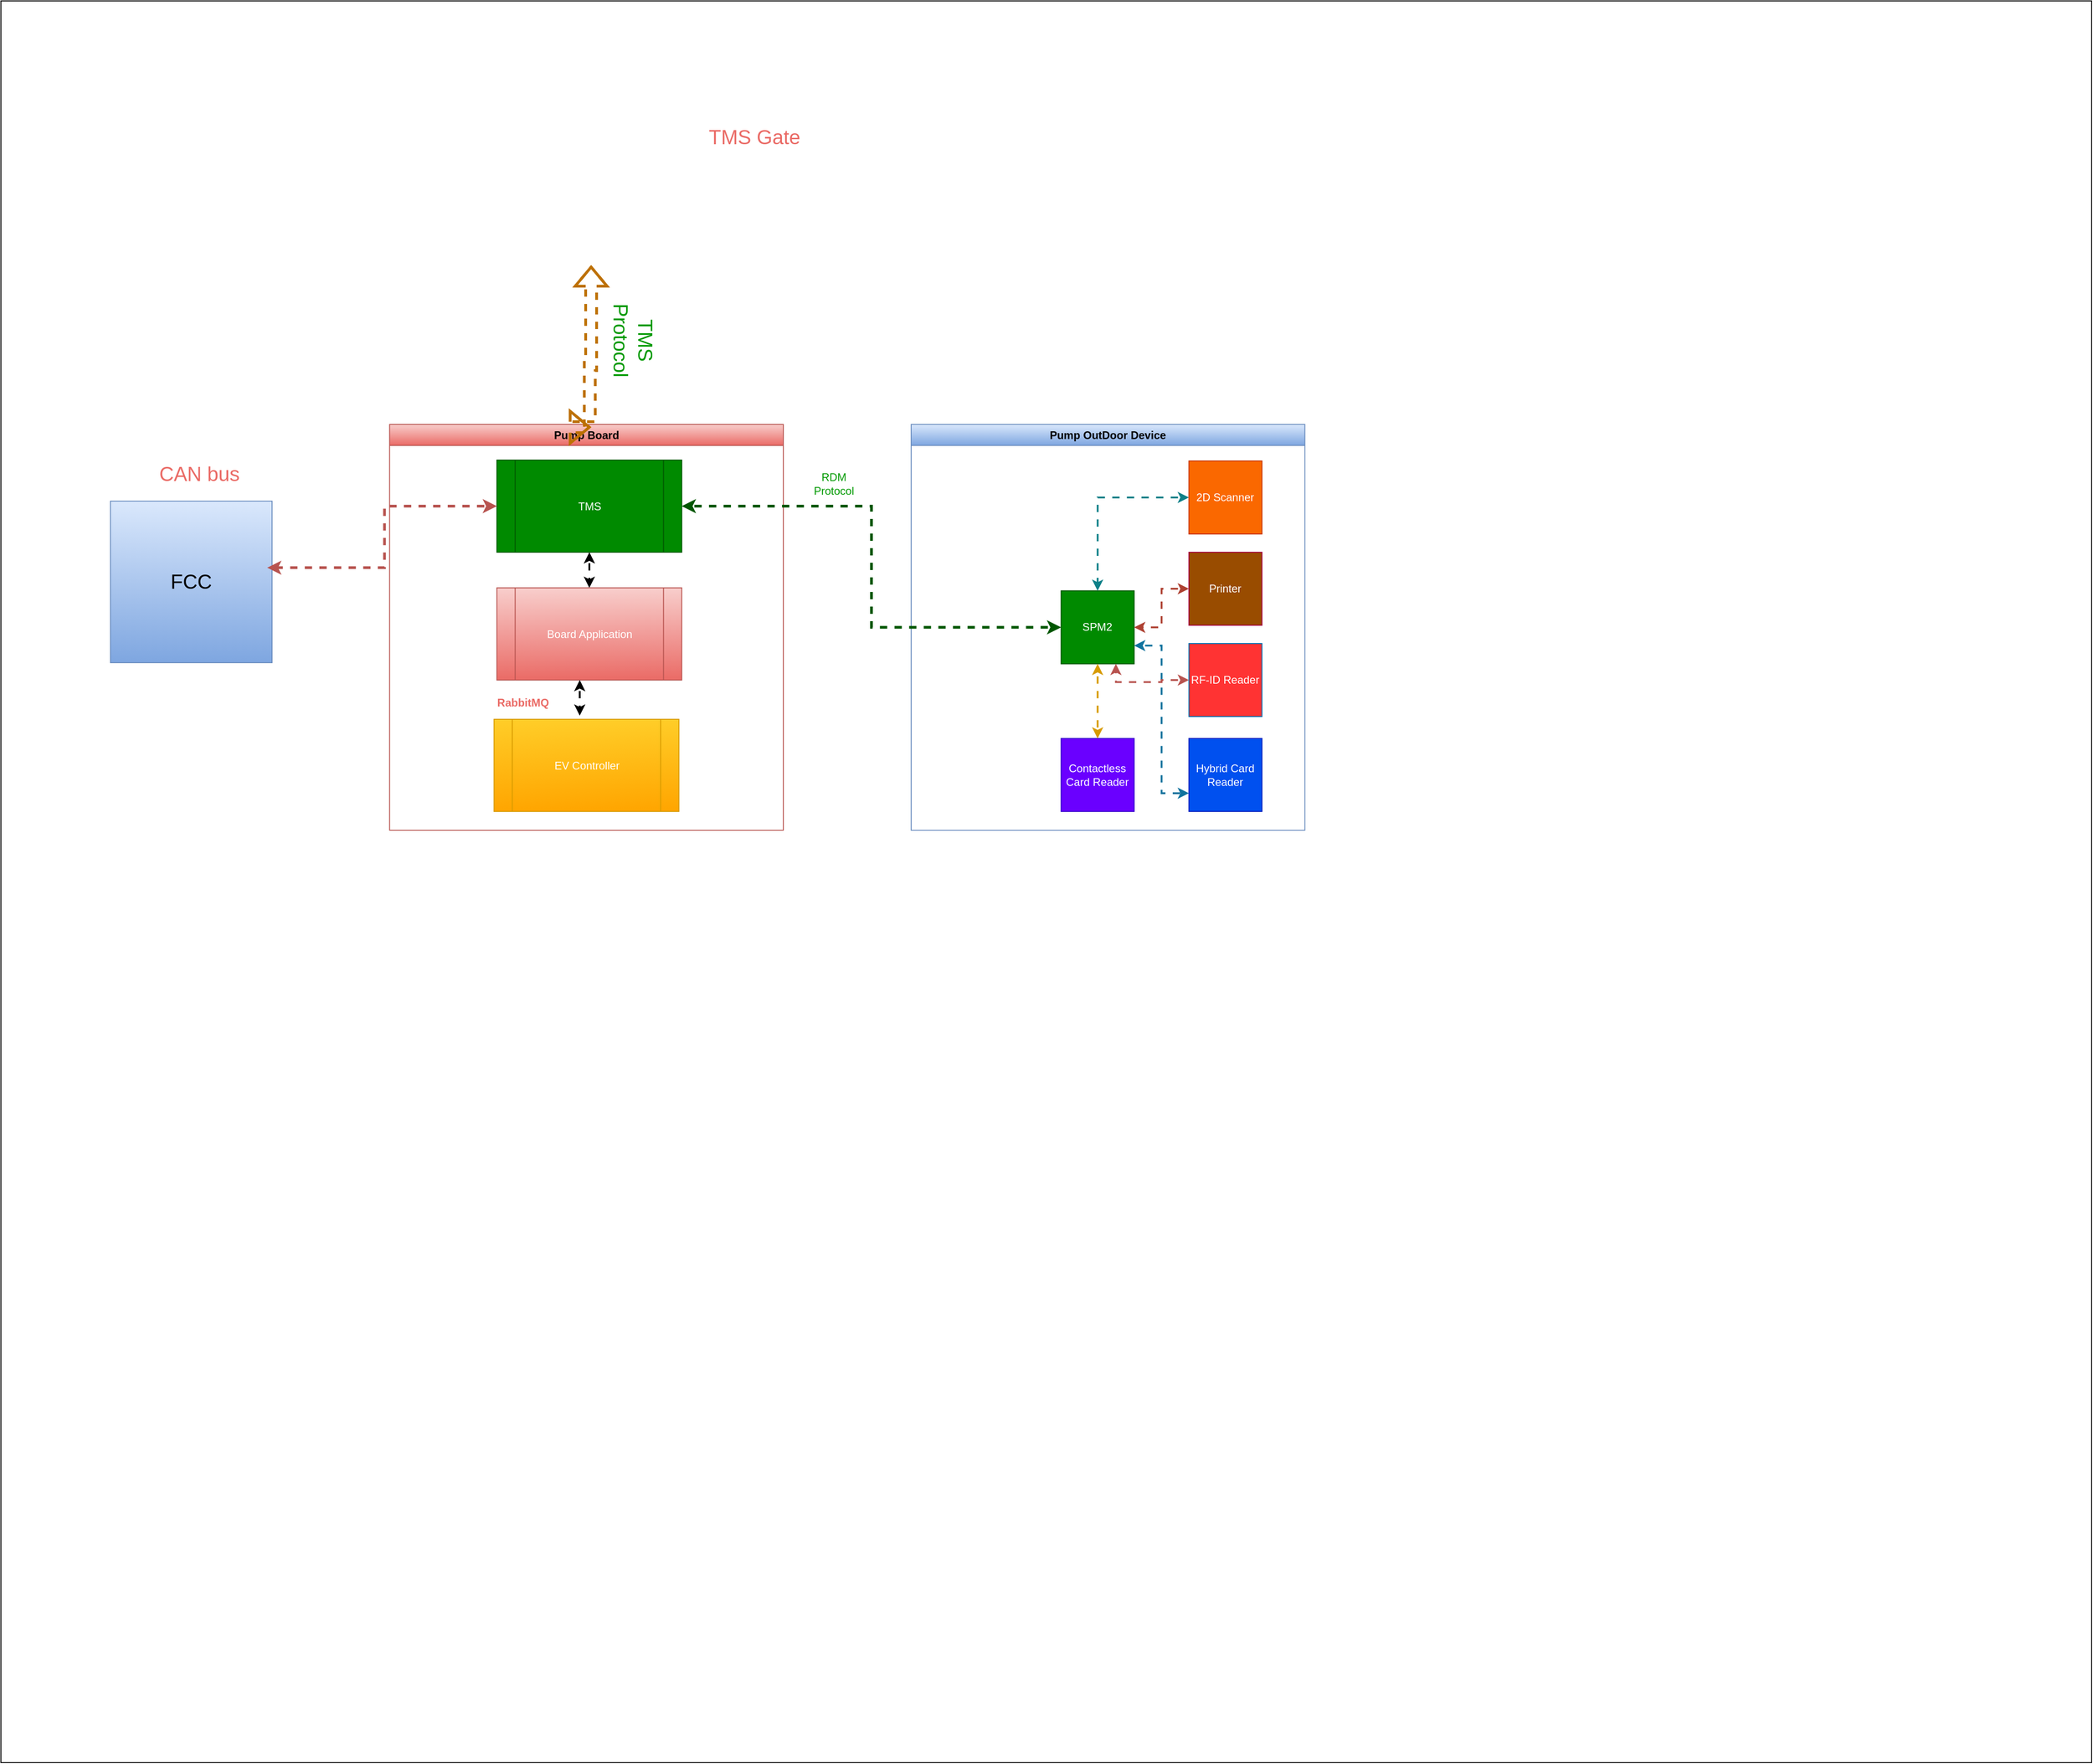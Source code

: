<mxfile version="24.7.17">
  <diagram name="Page-1" id="b392NZ7xWNutharsrv_u">
    <mxGraphModel dx="3187" dy="1640" grid="1" gridSize="10" guides="1" tooltips="1" connect="1" arrows="1" fold="1" page="1" pageScale="1" pageWidth="850" pageHeight="1100" math="0" shadow="0">
      <root>
        <mxCell id="0" />
        <mxCell id="1" parent="0" />
        <mxCell id="jf5I7HkN9PbyXn5ZmQ9L-29" value="" style="rounded=0;whiteSpace=wrap;html=1;" vertex="1" parent="1">
          <mxGeometry x="80" y="140" width="2290" height="1930" as="geometry" />
        </mxCell>
        <mxCell id="jf5I7HkN9PbyXn5ZmQ9L-1" value="" style="shape=image;verticalLabelPosition=bottom;labelBackgroundColor=default;verticalAlign=top;aspect=fixed;imageAspect=0;image=https://cdn3d.iconscout.com/3d/premium/thumb/server-3d-illustration-download-in-png-blend-fbx-gltf-file-formats--database-storage-data-network-hosting-miscellaneous-pack-user-interface-illustrations-3364068@0.png?f=webp;" vertex="1" parent="1">
          <mxGeometry x="589" y="180" width="280" height="280" as="geometry" />
        </mxCell>
        <mxCell id="jf5I7HkN9PbyXn5ZmQ9L-2" value="&lt;font style=&quot;font-size: 22px;&quot; color=&quot;#ea6b66&quot;&gt;TMS Gate&lt;/font&gt;" style="text;html=1;align=center;verticalAlign=middle;whiteSpace=wrap;rounded=0;rotation=0;fontSize=22;" vertex="1" parent="1">
          <mxGeometry x="808" y="265" width="195" height="50" as="geometry" />
        </mxCell>
        <mxCell id="jf5I7HkN9PbyXn5ZmQ9L-3" value="Pump Board" style="swimlane;whiteSpace=wrap;html=1;fillColor=#f8cecc;gradientColor=#ea6b66;strokeColor=#b85450;" vertex="1" parent="1">
          <mxGeometry x="505.75" y="604" width="431.25" height="444.5" as="geometry" />
        </mxCell>
        <mxCell id="jf5I7HkN9PbyXn5ZmQ9L-4" style="edgeStyle=orthogonalEdgeStyle;rounded=0;orthogonalLoop=1;jettySize=auto;html=1;entryX=0.5;entryY=0;entryDx=0;entryDy=0;startArrow=classic;startFill=1;strokeWidth=2;flowAnimation=1;" edge="1" parent="jf5I7HkN9PbyXn5ZmQ9L-3" source="jf5I7HkN9PbyXn5ZmQ9L-5" target="jf5I7HkN9PbyXn5ZmQ9L-6">
          <mxGeometry relative="1" as="geometry" />
        </mxCell>
        <mxCell id="jf5I7HkN9PbyXn5ZmQ9L-5" value="TMS" style="shape=process;whiteSpace=wrap;html=1;backgroundOutline=1;fillColor=#008a00;strokeColor=#005700;fontColor=#ffffff;" vertex="1" parent="jf5I7HkN9PbyXn5ZmQ9L-3">
          <mxGeometry x="117.5" y="39" width="202.5" height="101" as="geometry" />
        </mxCell>
        <mxCell id="jf5I7HkN9PbyXn5ZmQ9L-6" value="&lt;font color=&quot;#ffffff&quot;&gt;Board Application&lt;/font&gt;" style="shape=process;whiteSpace=wrap;html=1;backgroundOutline=1;fillColor=#f8cecc;gradientColor=#ea6b66;strokeColor=#b85450;" vertex="1" parent="jf5I7HkN9PbyXn5ZmQ9L-3">
          <mxGeometry x="117.5" y="179" width="202.5" height="101" as="geometry" />
        </mxCell>
        <mxCell id="jf5I7HkN9PbyXn5ZmQ9L-7" value="&lt;font color=&quot;#ffffff&quot;&gt;EV Controller&lt;/font&gt;" style="shape=process;whiteSpace=wrap;html=1;backgroundOutline=1;fillColor=#ffcd28;gradientColor=#ffa500;strokeColor=#d79b00;" vertex="1" parent="jf5I7HkN9PbyXn5ZmQ9L-3">
          <mxGeometry x="114.38" y="323" width="202.5" height="101" as="geometry" />
        </mxCell>
        <mxCell id="jf5I7HkN9PbyXn5ZmQ9L-8" style="edgeStyle=orthogonalEdgeStyle;rounded=0;orthogonalLoop=1;jettySize=auto;html=1;entryX=0.5;entryY=0;entryDx=0;entryDy=0;startArrow=classic;startFill=1;strokeWidth=2;flowAnimation=1;" edge="1" parent="jf5I7HkN9PbyXn5ZmQ9L-3">
          <mxGeometry relative="1" as="geometry">
            <mxPoint x="208.25" y="280" as="sourcePoint" />
            <mxPoint x="208.25" y="319" as="targetPoint" />
            <Array as="points">
              <mxPoint x="208" y="300" />
              <mxPoint x="208" y="300" />
            </Array>
          </mxGeometry>
        </mxCell>
        <mxCell id="jf5I7HkN9PbyXn5ZmQ9L-9" value="&lt;b&gt;&lt;font color=&quot;#ea6b66&quot;&gt;RabbitMQ&lt;/font&gt;&lt;/b&gt;" style="text;html=1;align=center;verticalAlign=middle;whiteSpace=wrap;rounded=0;" vertex="1" parent="jf5I7HkN9PbyXn5ZmQ9L-3">
          <mxGeometry x="81.25" y="290" width="130" height="30" as="geometry" />
        </mxCell>
        <mxCell id="jf5I7HkN9PbyXn5ZmQ9L-10" value="Pump OutDoor Device" style="swimlane;whiteSpace=wrap;html=1;fillColor=#dae8fc;gradientColor=#7ea6e0;strokeColor=#6c8ebf;" vertex="1" parent="1">
          <mxGeometry x="1077" y="604" width="431.25" height="444.5" as="geometry" />
        </mxCell>
        <mxCell id="jf5I7HkN9PbyXn5ZmQ9L-11" style="edgeStyle=orthogonalEdgeStyle;rounded=0;orthogonalLoop=1;jettySize=auto;html=1;entryX=0;entryY=0.75;entryDx=0;entryDy=0;fillColor=#b1ddf0;strokeColor=#10739e;exitX=1;exitY=0.75;exitDx=0;exitDy=0;startArrow=classic;startFill=1;strokeWidth=2;flowAnimation=1;" edge="1" parent="jf5I7HkN9PbyXn5ZmQ9L-10" source="jf5I7HkN9PbyXn5ZmQ9L-12" target="jf5I7HkN9PbyXn5ZmQ9L-19">
          <mxGeometry relative="1" as="geometry" />
        </mxCell>
        <mxCell id="jf5I7HkN9PbyXn5ZmQ9L-12" value="SPM2" style="whiteSpace=wrap;html=1;aspect=fixed;fillColor=#008a00;fontColor=#ffffff;strokeColor=#005700;" vertex="1" parent="jf5I7HkN9PbyXn5ZmQ9L-10">
          <mxGeometry x="164.25" y="182.25" width="80" height="80" as="geometry" />
        </mxCell>
        <mxCell id="jf5I7HkN9PbyXn5ZmQ9L-13" style="edgeStyle=orthogonalEdgeStyle;rounded=0;orthogonalLoop=1;jettySize=auto;html=1;fillColor=#fad9d5;strokeColor=#ae4132;startArrow=classic;startFill=1;strokeWidth=2;flowAnimation=1;" edge="1" parent="jf5I7HkN9PbyXn5ZmQ9L-10" source="jf5I7HkN9PbyXn5ZmQ9L-14" target="jf5I7HkN9PbyXn5ZmQ9L-12">
          <mxGeometry relative="1" as="geometry" />
        </mxCell>
        <mxCell id="jf5I7HkN9PbyXn5ZmQ9L-14" value="Printer" style="whiteSpace=wrap;html=1;aspect=fixed;fillColor=#994C00;strokeColor=#A50040;fontColor=#ffffff;" vertex="1" parent="jf5I7HkN9PbyXn5ZmQ9L-10">
          <mxGeometry x="304.25" y="140" width="80" height="80" as="geometry" />
        </mxCell>
        <mxCell id="jf5I7HkN9PbyXn5ZmQ9L-15" style="edgeStyle=orthogonalEdgeStyle;rounded=0;orthogonalLoop=1;jettySize=auto;html=1;entryX=0.5;entryY=0;entryDx=0;entryDy=0;fillColor=#b0e3e6;strokeColor=#0e8088;strokeWidth=2;flowAnimation=1;startArrow=classic;startFill=1;" edge="1" parent="jf5I7HkN9PbyXn5ZmQ9L-10" source="jf5I7HkN9PbyXn5ZmQ9L-16" target="jf5I7HkN9PbyXn5ZmQ9L-12">
          <mxGeometry relative="1" as="geometry" />
        </mxCell>
        <mxCell id="jf5I7HkN9PbyXn5ZmQ9L-16" value="&lt;font color=&quot;#ffffff&quot;&gt;2D Scanner&lt;/font&gt;" style="whiteSpace=wrap;html=1;aspect=fixed;fillColor=#fa6800;strokeColor=#C73500;fontColor=#000000;" vertex="1" parent="jf5I7HkN9PbyXn5ZmQ9L-10">
          <mxGeometry x="304.25" y="40" width="80" height="80" as="geometry" />
        </mxCell>
        <mxCell id="jf5I7HkN9PbyXn5ZmQ9L-17" style="edgeStyle=orthogonalEdgeStyle;rounded=0;orthogonalLoop=1;jettySize=auto;html=1;entryX=0.75;entryY=1;entryDx=0;entryDy=0;fillColor=#f8cecc;strokeColor=#b85450;startArrow=classic;startFill=1;strokeWidth=2;flowAnimation=1;" edge="1" parent="jf5I7HkN9PbyXn5ZmQ9L-10" source="jf5I7HkN9PbyXn5ZmQ9L-18" target="jf5I7HkN9PbyXn5ZmQ9L-12">
          <mxGeometry relative="1" as="geometry" />
        </mxCell>
        <mxCell id="jf5I7HkN9PbyXn5ZmQ9L-18" value="RF-ID Reader" style="whiteSpace=wrap;html=1;aspect=fixed;fillColor=#FF3333;strokeColor=#006EAF;fontColor=#ffffff;" vertex="1" parent="jf5I7HkN9PbyXn5ZmQ9L-10">
          <mxGeometry x="304.25" y="240" width="80" height="80" as="geometry" />
        </mxCell>
        <mxCell id="jf5I7HkN9PbyXn5ZmQ9L-19" value="Hybrid Card Reader" style="whiteSpace=wrap;html=1;aspect=fixed;fillColor=#0050ef;strokeColor=#001DBC;fontColor=#ffffff;" vertex="1" parent="jf5I7HkN9PbyXn5ZmQ9L-10">
          <mxGeometry x="304.25" y="344" width="80" height="80" as="geometry" />
        </mxCell>
        <mxCell id="jf5I7HkN9PbyXn5ZmQ9L-20" style="edgeStyle=orthogonalEdgeStyle;rounded=0;orthogonalLoop=1;jettySize=auto;html=1;entryX=0.5;entryY=1;entryDx=0;entryDy=0;fillColor=#ffe6cc;strokeColor=#d79b00;startArrow=classic;startFill=1;strokeWidth=2;flowAnimation=1;" edge="1" parent="jf5I7HkN9PbyXn5ZmQ9L-10" source="jf5I7HkN9PbyXn5ZmQ9L-21" target="jf5I7HkN9PbyXn5ZmQ9L-12">
          <mxGeometry relative="1" as="geometry" />
        </mxCell>
        <mxCell id="jf5I7HkN9PbyXn5ZmQ9L-21" value="Contactless Card Reader" style="whiteSpace=wrap;html=1;aspect=fixed;fillColor=#6a00ff;strokeColor=#3700CC;fontColor=#ffffff;" vertex="1" parent="jf5I7HkN9PbyXn5ZmQ9L-10">
          <mxGeometry x="164.25" y="344" width="80" height="80" as="geometry" />
        </mxCell>
        <mxCell id="jf5I7HkN9PbyXn5ZmQ9L-22" style="edgeStyle=orthogonalEdgeStyle;rounded=0;orthogonalLoop=1;jettySize=auto;html=1;entryX=0;entryY=0.5;entryDx=0;entryDy=0;startArrow=classic;startFill=1;strokeWidth=3;flowAnimation=1;fillColor=#008a00;strokeColor=#005700;" edge="1" parent="1" source="jf5I7HkN9PbyXn5ZmQ9L-5" target="jf5I7HkN9PbyXn5ZmQ9L-12">
          <mxGeometry relative="1" as="geometry" />
        </mxCell>
        <mxCell id="jf5I7HkN9PbyXn5ZmQ9L-23" value="&lt;font color=&quot;#009900&quot;&gt;RDM Protocol&lt;/font&gt;" style="text;html=1;align=center;verticalAlign=middle;whiteSpace=wrap;rounded=0;" vertex="1" parent="1">
          <mxGeometry x="957" y="654" width="71" height="30" as="geometry" />
        </mxCell>
        <mxCell id="jf5I7HkN9PbyXn5ZmQ9L-24" style="edgeStyle=orthogonalEdgeStyle;rounded=0;orthogonalLoop=1;jettySize=auto;html=1;entryX=0.491;entryY=0.893;entryDx=0;entryDy=0;entryPerimeter=0;startArrow=classic;startFill=1;fillColor=none;strokeColor=#BD7000;strokeWidth=3;flowAnimation=1;shape=flexArrow;" edge="1" parent="1" target="jf5I7HkN9PbyXn5ZmQ9L-1">
          <mxGeometry relative="1" as="geometry">
            <Array as="points">
              <mxPoint x="725" y="539" />
              <mxPoint x="727" y="539" />
            </Array>
            <mxPoint x="726" y="607" as="sourcePoint" />
          </mxGeometry>
        </mxCell>
        <mxCell id="jf5I7HkN9PbyXn5ZmQ9L-25" value="&lt;font style=&quot;font-size: 22px;&quot; color=&quot;#009900&quot;&gt;TMS Protocol&lt;/font&gt;" style="text;html=1;align=center;verticalAlign=middle;whiteSpace=wrap;rounded=0;rotation=90;fontSize=22;" vertex="1" parent="1">
          <mxGeometry x="722" y="497" width="100" height="30" as="geometry" />
        </mxCell>
        <mxCell id="jf5I7HkN9PbyXn5ZmQ9L-26" value="&lt;font style=&quot;font-size: 22px;&quot;&gt;FCC&lt;/font&gt;" style="whiteSpace=wrap;html=1;aspect=fixed;fillColor=#dae8fc;gradientColor=#7ea6e0;strokeColor=#6c8ebf;" vertex="1" parent="1">
          <mxGeometry x="200" y="688" width="177" height="177" as="geometry" />
        </mxCell>
        <mxCell id="jf5I7HkN9PbyXn5ZmQ9L-27" style="edgeStyle=orthogonalEdgeStyle;rounded=0;orthogonalLoop=1;jettySize=auto;html=1;entryX=0.97;entryY=0.412;entryDx=0;entryDy=0;entryPerimeter=0;startArrow=classic;startFill=1;strokeWidth=3;fillColor=#f8cecc;gradientColor=#ea6b66;strokeColor=#b85450;flowAnimation=1;" edge="1" parent="1" source="jf5I7HkN9PbyXn5ZmQ9L-5" target="jf5I7HkN9PbyXn5ZmQ9L-26">
          <mxGeometry relative="1" as="geometry" />
        </mxCell>
        <mxCell id="jf5I7HkN9PbyXn5ZmQ9L-28" value="&lt;font style=&quot;font-size: 22px;&quot; color=&quot;#ea6b66&quot;&gt;CAN bus&lt;/font&gt;" style="text;html=1;align=center;verticalAlign=middle;whiteSpace=wrap;rounded=0;rotation=0;fontSize=22;" vertex="1" parent="1">
          <mxGeometry x="200" y="634" width="195" height="50" as="geometry" />
        </mxCell>
      </root>
    </mxGraphModel>
  </diagram>
</mxfile>
